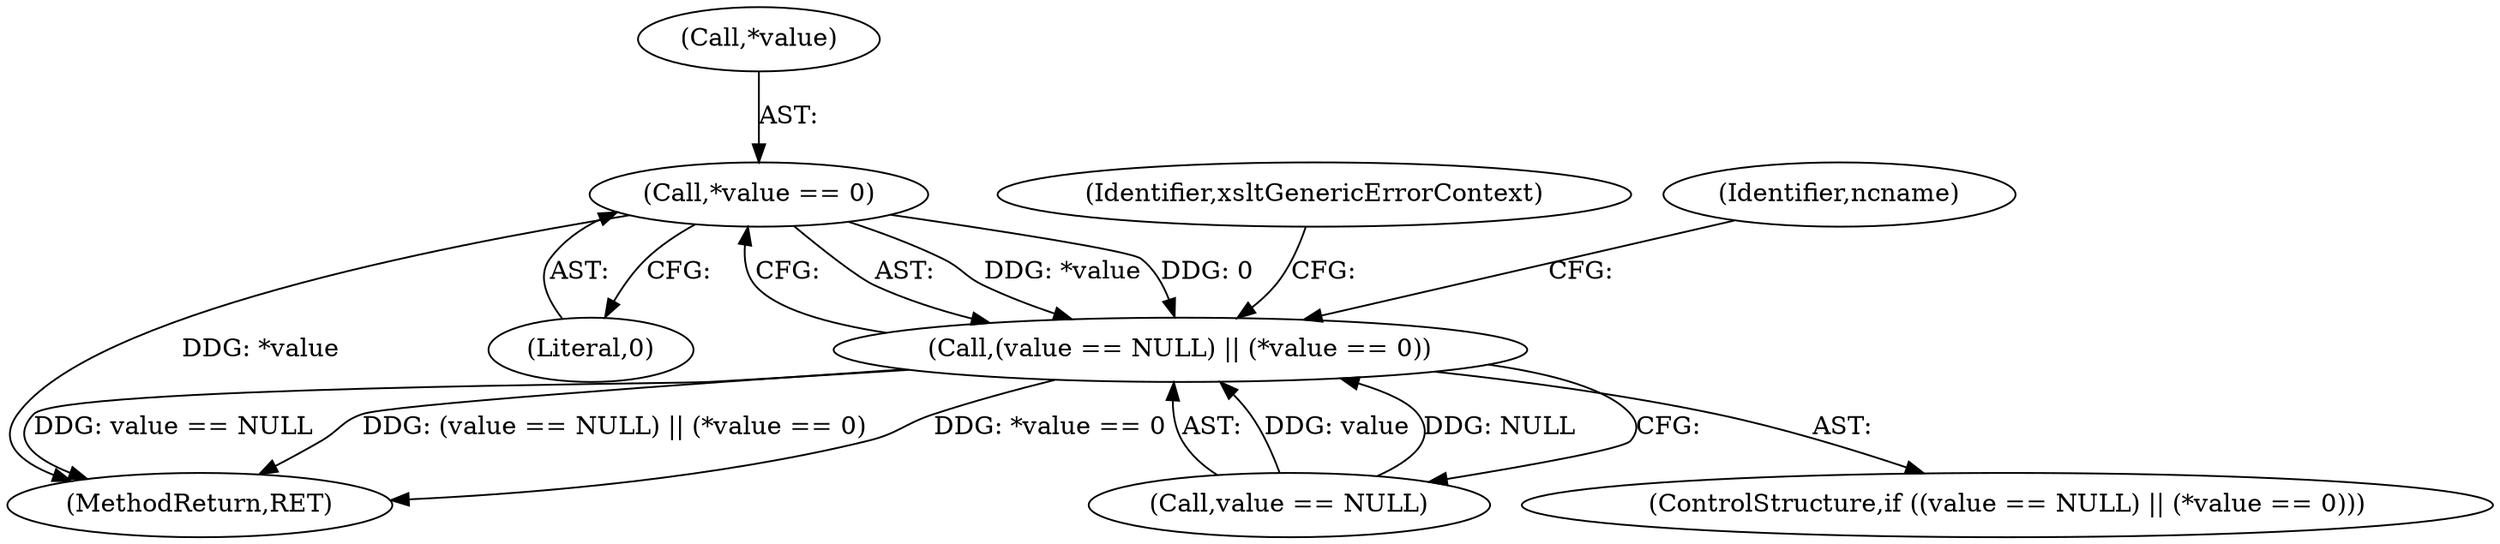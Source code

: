 digraph "0_Chrome_96dbafe288dbe2f0cc45fa3c39daf6d0c37acbab_11@pointer" {
"1000148" [label="(Call,*value == 0)"];
"1000144" [label="(Call,(value == NULL) || (*value == 0))"];
"1000151" [label="(Literal,0)"];
"1000149" [label="(Call,*value)"];
"1000143" [label="(ControlStructure,if ((value == NULL) || (*value == 0)))"];
"1000144" [label="(Call,(value == NULL) || (*value == 0))"];
"1000154" [label="(Identifier,xsltGenericErrorContext)"];
"1000162" [label="(Identifier,ncname)"];
"1000478" [label="(MethodReturn,RET)"];
"1000148" [label="(Call,*value == 0)"];
"1000145" [label="(Call,value == NULL)"];
"1000148" -> "1000144"  [label="AST: "];
"1000148" -> "1000151"  [label="CFG: "];
"1000149" -> "1000148"  [label="AST: "];
"1000151" -> "1000148"  [label="AST: "];
"1000144" -> "1000148"  [label="CFG: "];
"1000148" -> "1000478"  [label="DDG: *value"];
"1000148" -> "1000144"  [label="DDG: *value"];
"1000148" -> "1000144"  [label="DDG: 0"];
"1000144" -> "1000143"  [label="AST: "];
"1000144" -> "1000145"  [label="CFG: "];
"1000145" -> "1000144"  [label="AST: "];
"1000154" -> "1000144"  [label="CFG: "];
"1000162" -> "1000144"  [label="CFG: "];
"1000144" -> "1000478"  [label="DDG: (value == NULL) || (*value == 0)"];
"1000144" -> "1000478"  [label="DDG: *value == 0"];
"1000144" -> "1000478"  [label="DDG: value == NULL"];
"1000145" -> "1000144"  [label="DDG: value"];
"1000145" -> "1000144"  [label="DDG: NULL"];
}
